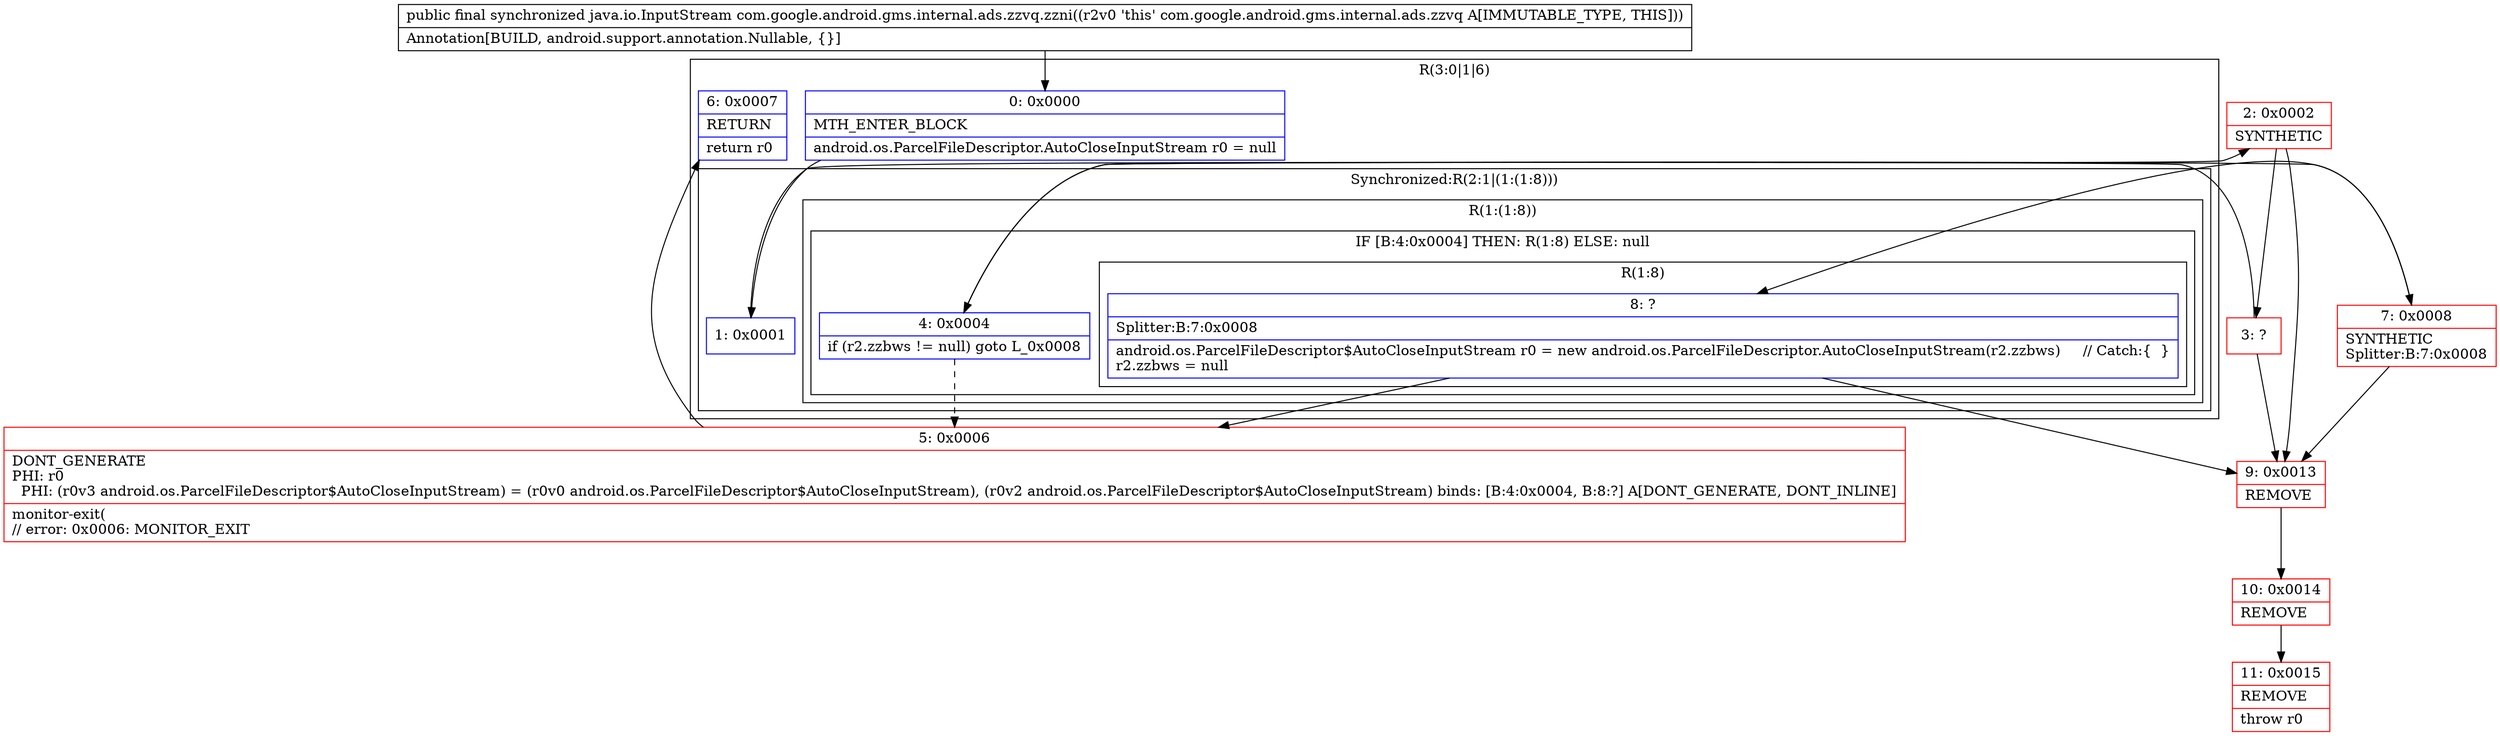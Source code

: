 digraph "CFG forcom.google.android.gms.internal.ads.zzvq.zzni()Ljava\/io\/InputStream;" {
subgraph cluster_Region_1848292849 {
label = "R(3:0|1|6)";
node [shape=record,color=blue];
Node_0 [shape=record,label="{0\:\ 0x0000|MTH_ENTER_BLOCK\l|android.os.ParcelFileDescriptor.AutoCloseInputStream r0 = null\l}"];
subgraph cluster_SynchronizedRegion_1099278151 {
label = "Synchronized:R(2:1|(1:(1:8)))";
node [shape=record,color=blue];
Node_1 [shape=record,label="{1\:\ 0x0001}"];
subgraph cluster_Region_1725590033 {
label = "R(1:(1:8))";
node [shape=record,color=blue];
subgraph cluster_IfRegion_998430858 {
label = "IF [B:4:0x0004] THEN: R(1:8) ELSE: null";
node [shape=record,color=blue];
Node_4 [shape=record,label="{4\:\ 0x0004|if (r2.zzbws != null) goto L_0x0008\l}"];
subgraph cluster_Region_2140403414 {
label = "R(1:8)";
node [shape=record,color=blue];
Node_8 [shape=record,label="{8\:\ ?|Splitter:B:7:0x0008\l|android.os.ParcelFileDescriptor$AutoCloseInputStream r0 = new android.os.ParcelFileDescriptor.AutoCloseInputStream(r2.zzbws)     \/\/ Catch:\{  \}\lr2.zzbws = null\l}"];
}
}
}
}
Node_6 [shape=record,label="{6\:\ 0x0007|RETURN\l|return r0\l}"];
}
Node_2 [shape=record,color=red,label="{2\:\ 0x0002|SYNTHETIC\l}"];
Node_3 [shape=record,color=red,label="{3\:\ ?}"];
Node_5 [shape=record,color=red,label="{5\:\ 0x0006|DONT_GENERATE\lPHI: r0 \l  PHI: (r0v3 android.os.ParcelFileDescriptor$AutoCloseInputStream) = (r0v0 android.os.ParcelFileDescriptor$AutoCloseInputStream), (r0v2 android.os.ParcelFileDescriptor$AutoCloseInputStream) binds: [B:4:0x0004, B:8:?] A[DONT_GENERATE, DONT_INLINE]\l|monitor\-exit(\l\/\/ error: 0x0006: MONITOR_EXIT  \l}"];
Node_7 [shape=record,color=red,label="{7\:\ 0x0008|SYNTHETIC\lSplitter:B:7:0x0008\l}"];
Node_9 [shape=record,color=red,label="{9\:\ 0x0013|REMOVE\l}"];
Node_10 [shape=record,color=red,label="{10\:\ 0x0014|REMOVE\l}"];
Node_11 [shape=record,color=red,label="{11\:\ 0x0015|REMOVE\l|throw r0\l}"];
MethodNode[shape=record,label="{public final synchronized java.io.InputStream com.google.android.gms.internal.ads.zzvq.zzni((r2v0 'this' com.google.android.gms.internal.ads.zzvq A[IMMUTABLE_TYPE, THIS]))  | Annotation[BUILD, android.support.annotation.Nullable, \{\}]\l}"];
MethodNode -> Node_0;
Node_0 -> Node_1;
Node_1 -> Node_2;
Node_4 -> Node_5[style=dashed];
Node_4 -> Node_7;
Node_8 -> Node_9;
Node_8 -> Node_5;
Node_2 -> Node_3;
Node_2 -> Node_9;
Node_3 -> Node_4;
Node_3 -> Node_9;
Node_5 -> Node_6;
Node_7 -> Node_8;
Node_7 -> Node_9;
Node_9 -> Node_10;
Node_10 -> Node_11;
}

